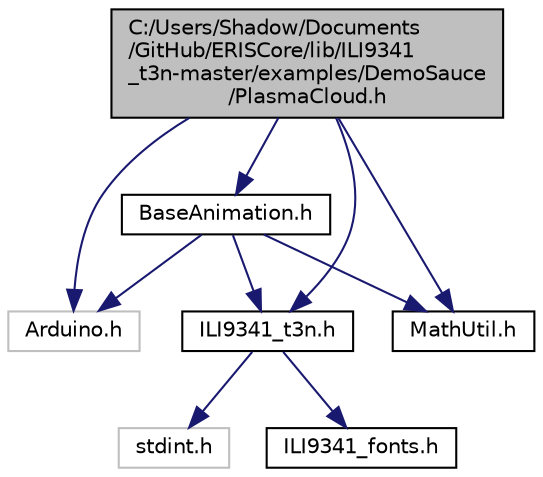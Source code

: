 digraph "C:/Users/Shadow/Documents/GitHub/ERISCore/lib/ILI9341_t3n-master/examples/DemoSauce/PlasmaCloud.h"
{
 // LATEX_PDF_SIZE
  edge [fontname="Helvetica",fontsize="10",labelfontname="Helvetica",labelfontsize="10"];
  node [fontname="Helvetica",fontsize="10",shape=record];
  Node1 [label="C:/Users/Shadow/Documents\l/GitHub/ERISCore/lib/ILI9341\l_t3n-master/examples/DemoSauce\l/PlasmaCloud.h",height=0.2,width=0.4,color="black", fillcolor="grey75", style="filled", fontcolor="black",tooltip=" "];
  Node1 -> Node2 [color="midnightblue",fontsize="10",style="solid",fontname="Helvetica"];
  Node2 [label="Arduino.h",height=0.2,width=0.4,color="grey75", fillcolor="white", style="filled",tooltip=" "];
  Node1 -> Node3 [color="midnightblue",fontsize="10",style="solid",fontname="Helvetica"];
  Node3 [label="ILI9341_t3n.h",height=0.2,width=0.4,color="black", fillcolor="white", style="filled",URL="$_i_l_i9341__t3n_8h.html",tooltip=" "];
  Node3 -> Node4 [color="midnightblue",fontsize="10",style="solid",fontname="Helvetica"];
  Node4 [label="stdint.h",height=0.2,width=0.4,color="grey75", fillcolor="white", style="filled",tooltip=" "];
  Node3 -> Node5 [color="midnightblue",fontsize="10",style="solid",fontname="Helvetica"];
  Node5 [label="ILI9341_fonts.h",height=0.2,width=0.4,color="black", fillcolor="white", style="filled",URL="$_i_l_i9341__fonts_8h.html",tooltip=" "];
  Node1 -> Node6 [color="midnightblue",fontsize="10",style="solid",fontname="Helvetica"];
  Node6 [label="MathUtil.h",height=0.2,width=0.4,color="black", fillcolor="white", style="filled",URL="$_math_util_8h.html",tooltip=" "];
  Node1 -> Node7 [color="midnightblue",fontsize="10",style="solid",fontname="Helvetica"];
  Node7 [label="BaseAnimation.h",height=0.2,width=0.4,color="black", fillcolor="white", style="filled",URL="$_base_animation_8h.html",tooltip=" "];
  Node7 -> Node2 [color="midnightblue",fontsize="10",style="solid",fontname="Helvetica"];
  Node7 -> Node3 [color="midnightblue",fontsize="10",style="solid",fontname="Helvetica"];
  Node7 -> Node6 [color="midnightblue",fontsize="10",style="solid",fontname="Helvetica"];
}
